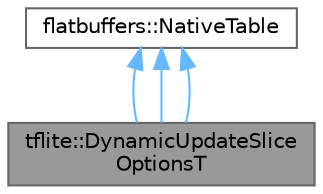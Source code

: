 digraph "tflite::DynamicUpdateSliceOptionsT"
{
 // LATEX_PDF_SIZE
  bgcolor="transparent";
  edge [fontname=Helvetica,fontsize=10,labelfontname=Helvetica,labelfontsize=10];
  node [fontname=Helvetica,fontsize=10,shape=box,height=0.2,width=0.4];
  Node1 [id="Node000001",label="tflite::DynamicUpdateSlice\lOptionsT",height=0.2,width=0.4,color="gray40", fillcolor="grey60", style="filled", fontcolor="black",tooltip=" "];
  Node2 -> Node1 [id="edge1_Node000001_Node000002",dir="back",color="steelblue1",style="solid",tooltip=" "];
  Node2 [id="Node000002",label="flatbuffers::NativeTable",height=0.2,width=0.4,color="gray40", fillcolor="white", style="filled",URL="$structflatbuffers_1_1_native_table.html",tooltip=" "];
  Node2 -> Node1 [id="edge2_Node000001_Node000002",dir="back",color="steelblue1",style="solid",tooltip=" "];
  Node2 -> Node1 [id="edge3_Node000001_Node000002",dir="back",color="steelblue1",style="solid",tooltip=" "];
}
